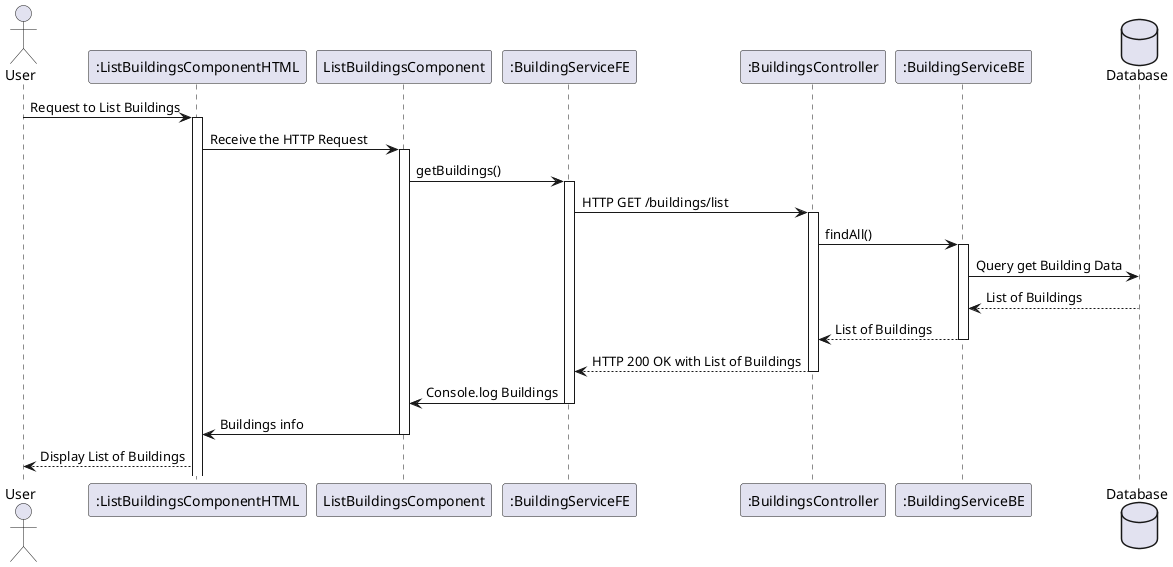@startuml
actor "User" as user
participant ":ListBuildingsComponentHTML" as ui
participant "ListBuildingsComponent" as component
participant ":BuildingServiceFE" as servicefe
participant ":BuildingsController" as controller
participant ":BuildingServiceBE" as service

database "Database" as db

user -> ui: Request to List Buildings
activate ui
ui -> component: Receive the HTTP Request
activate component
component -> servicefe: getBuildings()
activate servicefe
servicefe -> controller: HTTP GET /buildings/list
activate controller
controller -> service: findAll()
activate service
service -> db: Query get Building Data 
db --> service: List of Buildings
service --> controller: List of Buildings
deactivate service
controller --> servicefe: HTTP 200 OK with List of Buildings
deactivate controller
servicefe -> component: Console.log Buildings
deactivate servicefe
component -> ui: Buildings info
deactivate component
ui --> user: Display List of Buildings
@enduml